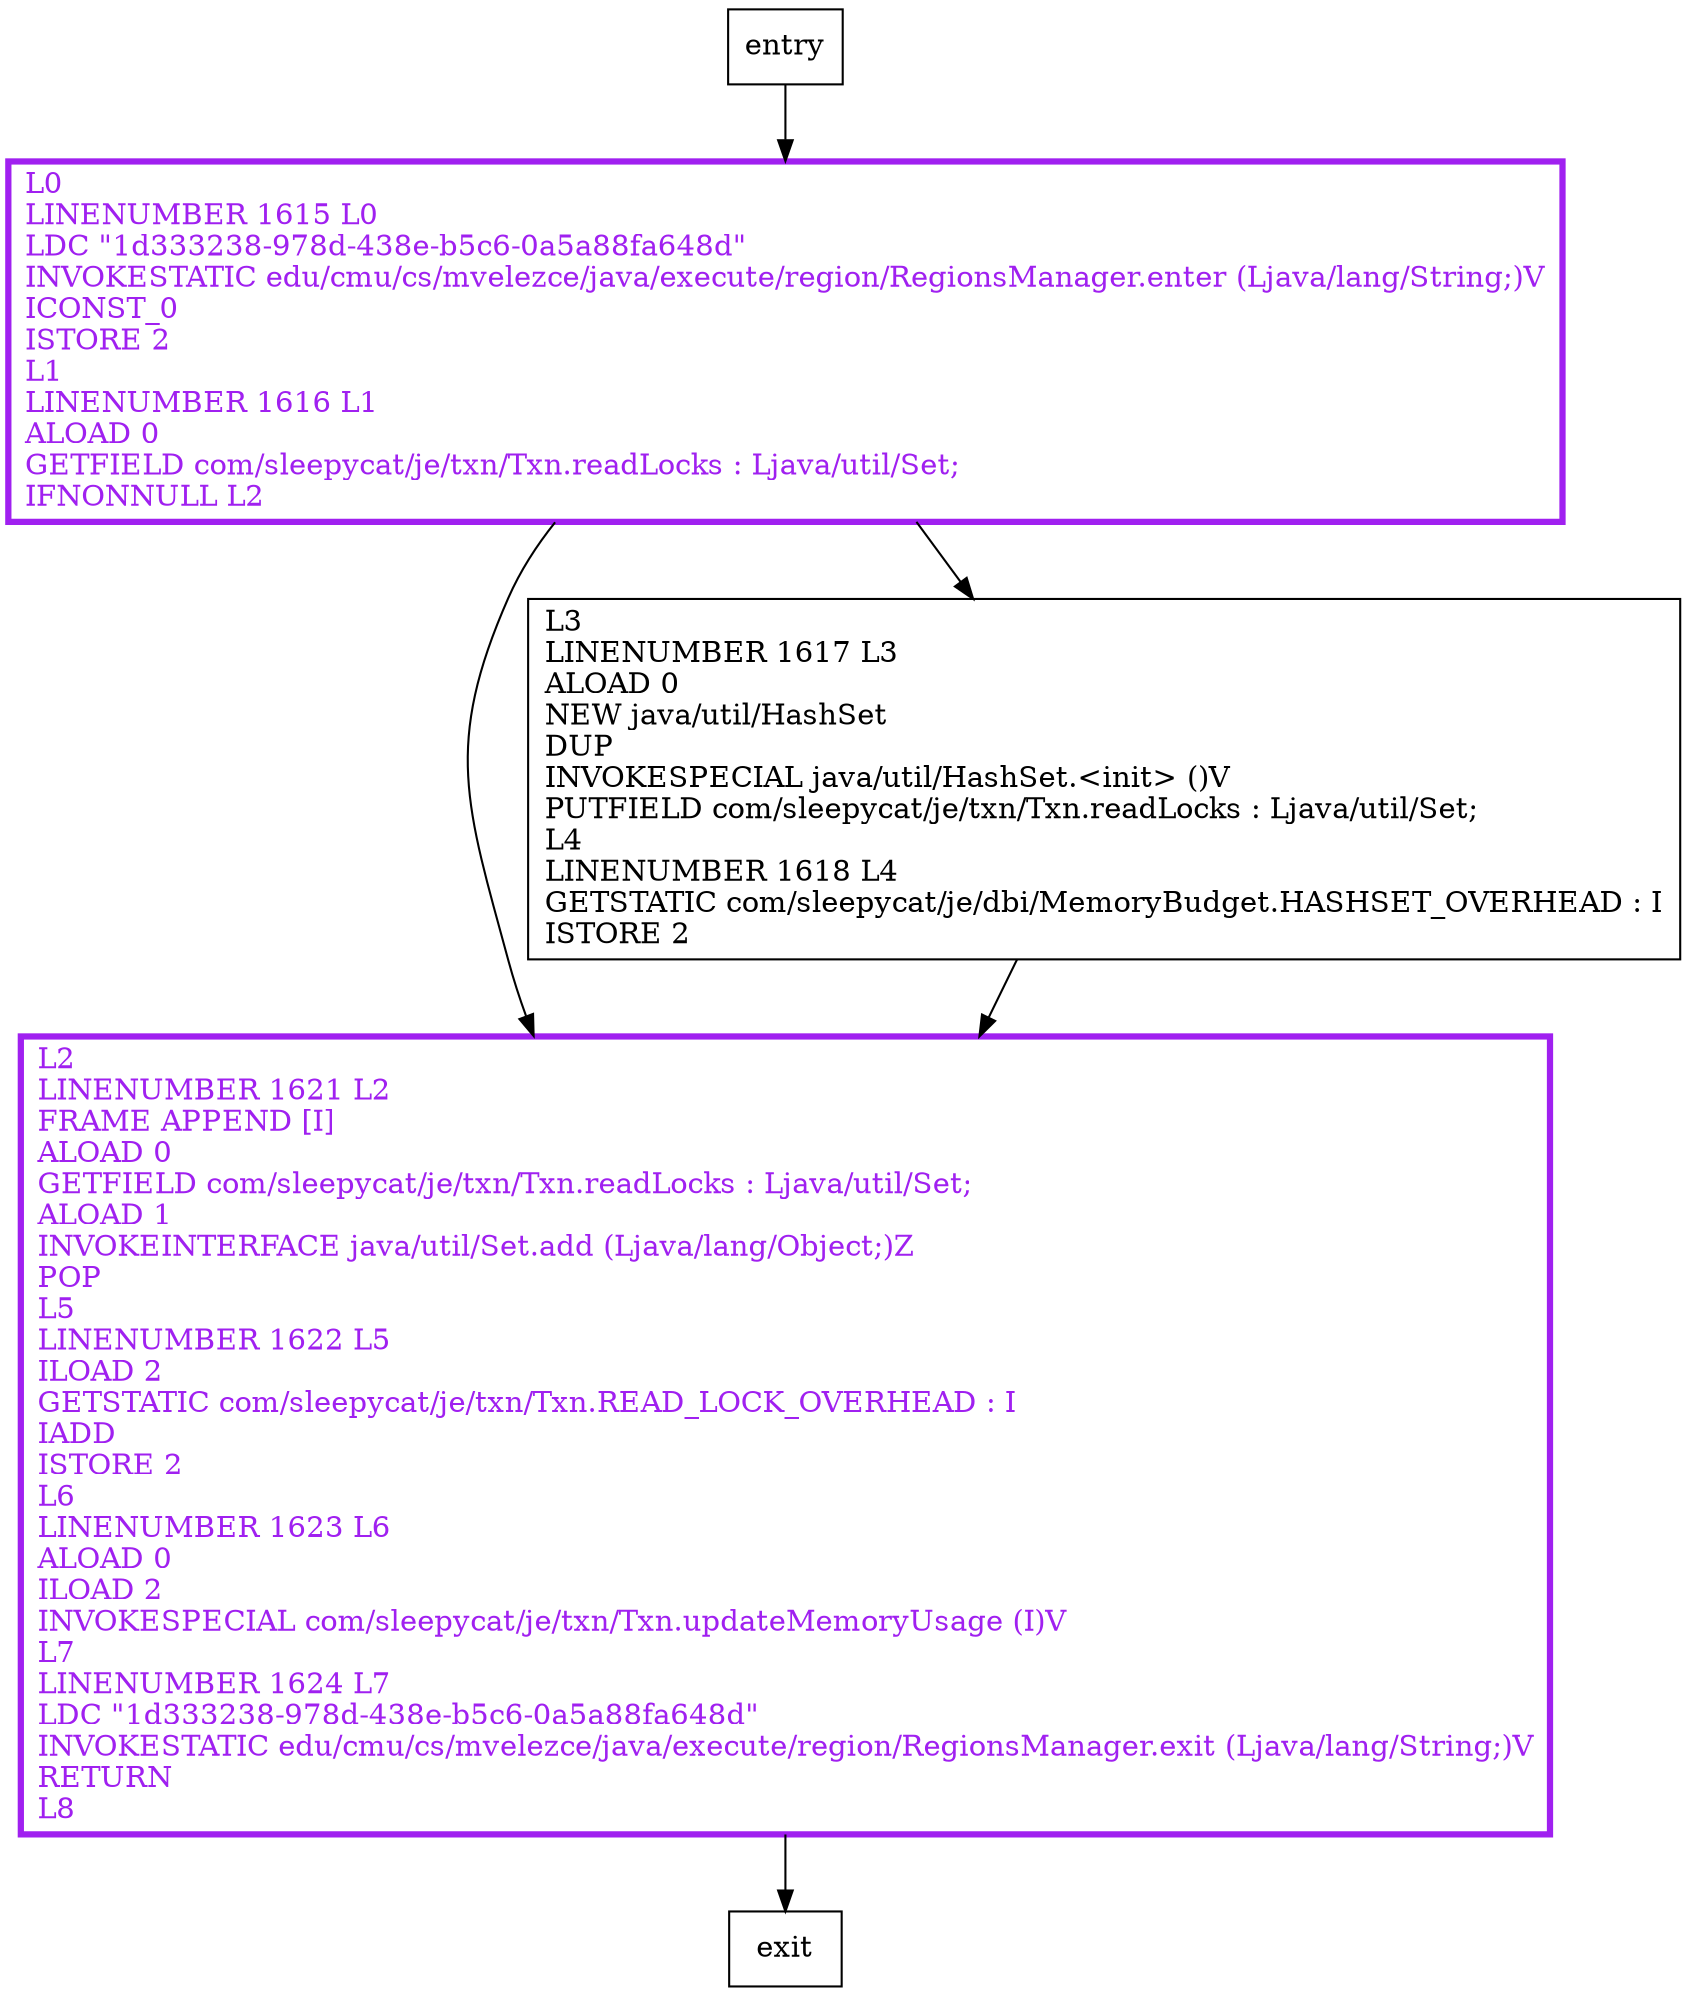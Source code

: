 digraph addReadLock {
node [shape=record];
1824052555 [label="L2\lLINENUMBER 1621 L2\lFRAME APPEND [I]\lALOAD 0\lGETFIELD com/sleepycat/je/txn/Txn.readLocks : Ljava/util/Set;\lALOAD 1\lINVOKEINTERFACE java/util/Set.add (Ljava/lang/Object;)Z\lPOP\lL5\lLINENUMBER 1622 L5\lILOAD 2\lGETSTATIC com/sleepycat/je/txn/Txn.READ_LOCK_OVERHEAD : I\lIADD\lISTORE 2\lL6\lLINENUMBER 1623 L6\lALOAD 0\lILOAD 2\lINVOKESPECIAL com/sleepycat/je/txn/Txn.updateMemoryUsage (I)V\lL7\lLINENUMBER 1624 L7\lLDC \"1d333238-978d-438e-b5c6-0a5a88fa648d\"\lINVOKESTATIC edu/cmu/cs/mvelezce/java/execute/region/RegionsManager.exit (Ljava/lang/String;)V\lRETURN\lL8\l"];
66032884 [label="L3\lLINENUMBER 1617 L3\lALOAD 0\lNEW java/util/HashSet\lDUP\lINVOKESPECIAL java/util/HashSet.\<init\> ()V\lPUTFIELD com/sleepycat/je/txn/Txn.readLocks : Ljava/util/Set;\lL4\lLINENUMBER 1618 L4\lGETSTATIC com/sleepycat/je/dbi/MemoryBudget.HASHSET_OVERHEAD : I\lISTORE 2\l"];
1609161910 [label="L0\lLINENUMBER 1615 L0\lLDC \"1d333238-978d-438e-b5c6-0a5a88fa648d\"\lINVOKESTATIC edu/cmu/cs/mvelezce/java/execute/region/RegionsManager.enter (Ljava/lang/String;)V\lICONST_0\lISTORE 2\lL1\lLINENUMBER 1616 L1\lALOAD 0\lGETFIELD com/sleepycat/je/txn/Txn.readLocks : Ljava/util/Set;\lIFNONNULL L2\l"];
entry;
exit;
entry -> 1609161910
1824052555 -> exit
66032884 -> 1824052555
1609161910 -> 1824052555
1609161910 -> 66032884
1824052555[fontcolor="purple", penwidth=3, color="purple"];
1609161910[fontcolor="purple", penwidth=3, color="purple"];
}
